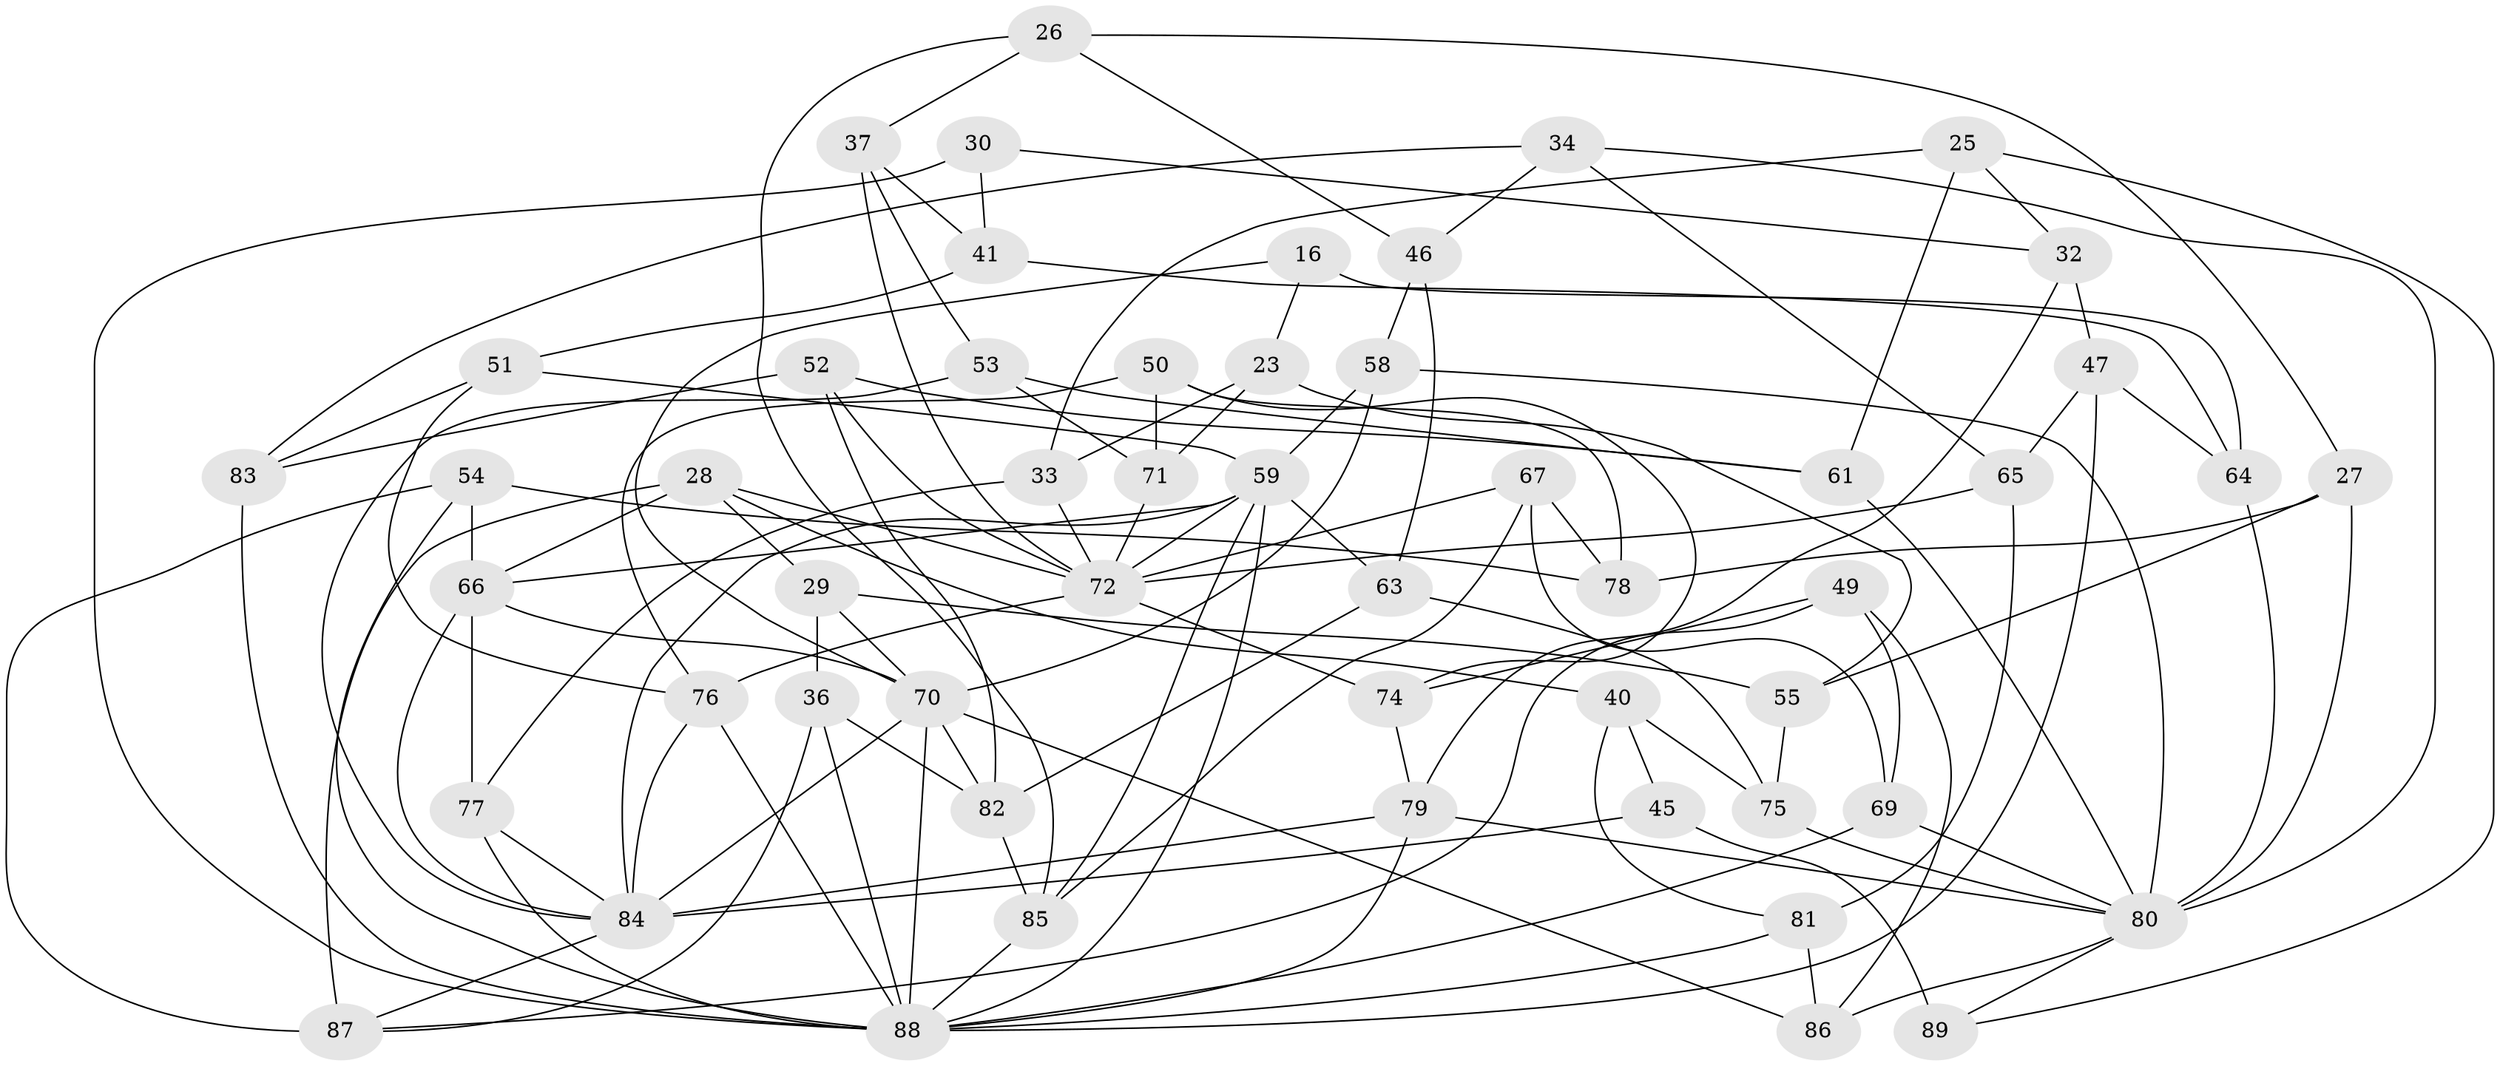 // original degree distribution, {4: 1.0}
// Generated by graph-tools (version 1.1) at 2025/01/03/04/25 22:01:41]
// undirected, 53 vertices, 125 edges
graph export_dot {
graph [start="1"]
  node [color=gray90,style=filled];
  16;
  23;
  25;
  26;
  27;
  28 [super="+15"];
  29;
  30;
  32;
  33;
  34;
  36;
  37;
  40;
  41;
  45 [super="+39"];
  46;
  47 [super="+42"];
  49;
  50;
  51;
  52;
  53;
  54;
  55;
  58;
  59 [super="+48+11"];
  61;
  63;
  64 [super="+8"];
  65;
  66 [super="+10+31"];
  67;
  69;
  70 [super="+3+9+57"];
  71;
  72 [super="+5+12+13+20"];
  74;
  75;
  76 [super="+68"];
  77 [super="+35"];
  78;
  79 [super="+60"];
  80 [super="+7+44+14"];
  81;
  82 [super="+22"];
  83;
  84 [super="+17+73+56"];
  85 [super="+43"];
  86;
  87 [super="+18"];
  88 [super="+6+24+21+62"];
  89;
  16 -- 64 [weight=2];
  16 -- 23;
  16 -- 70;
  23 -- 55;
  23 -- 71;
  23 -- 33;
  25 -- 32;
  25 -- 33;
  25 -- 89;
  25 -- 61;
  26 -- 37;
  26 -- 46;
  26 -- 27;
  26 -- 85;
  27 -- 78;
  27 -- 55;
  27 -- 80;
  28 -- 66;
  28 -- 40;
  28 -- 72;
  28 -- 29;
  28 -- 87 [weight=2];
  29 -- 70;
  29 -- 36;
  29 -- 55;
  30 -- 32;
  30 -- 41;
  30 -- 88 [weight=2];
  32 -- 47;
  32 -- 79;
  33 -- 72;
  33 -- 77;
  34 -- 83;
  34 -- 65;
  34 -- 46;
  34 -- 80;
  36 -- 82;
  36 -- 88;
  36 -- 87;
  37 -- 41;
  37 -- 53;
  37 -- 72;
  40 -- 75;
  40 -- 81;
  40 -- 45;
  41 -- 51;
  41 -- 64;
  45 -- 89 [weight=2];
  45 -- 84 [weight=3];
  46 -- 58;
  46 -- 63;
  47 -- 88 [weight=2];
  47 -- 65;
  47 -- 64 [weight=2];
  49 -- 86;
  49 -- 74;
  49 -- 69;
  49 -- 87;
  50 -- 78;
  50 -- 71;
  50 -- 74;
  50 -- 76;
  51 -- 83;
  51 -- 59;
  51 -- 76;
  52 -- 61;
  52 -- 72;
  52 -- 82;
  52 -- 83;
  53 -- 61;
  53 -- 71;
  53 -- 84;
  54 -- 87;
  54 -- 78;
  54 -- 66;
  54 -- 88;
  55 -- 75;
  58 -- 59;
  58 -- 80;
  58 -- 70;
  59 -- 85;
  59 -- 84;
  59 -- 72 [weight=2];
  59 -- 66;
  59 -- 63;
  59 -- 88 [weight=2];
  61 -- 80;
  63 -- 75;
  63 -- 82;
  64 -- 80;
  65 -- 72;
  65 -- 81;
  66 -- 70 [weight=2];
  66 -- 77 [weight=2];
  66 -- 84;
  67 -- 72;
  67 -- 85;
  67 -- 78;
  67 -- 69;
  69 -- 88;
  69 -- 80;
  70 -- 86;
  70 -- 84;
  70 -- 88 [weight=2];
  70 -- 82;
  71 -- 72;
  72 -- 74;
  72 -- 76 [weight=2];
  74 -- 79;
  75 -- 80;
  76 -- 84;
  76 -- 88;
  77 -- 88 [weight=2];
  77 -- 84;
  79 -- 80;
  79 -- 84 [weight=2];
  79 -- 88;
  80 -- 89;
  80 -- 86;
  81 -- 86;
  81 -- 88;
  82 -- 85 [weight=2];
  83 -- 88;
  84 -- 87;
  85 -- 88;
}
